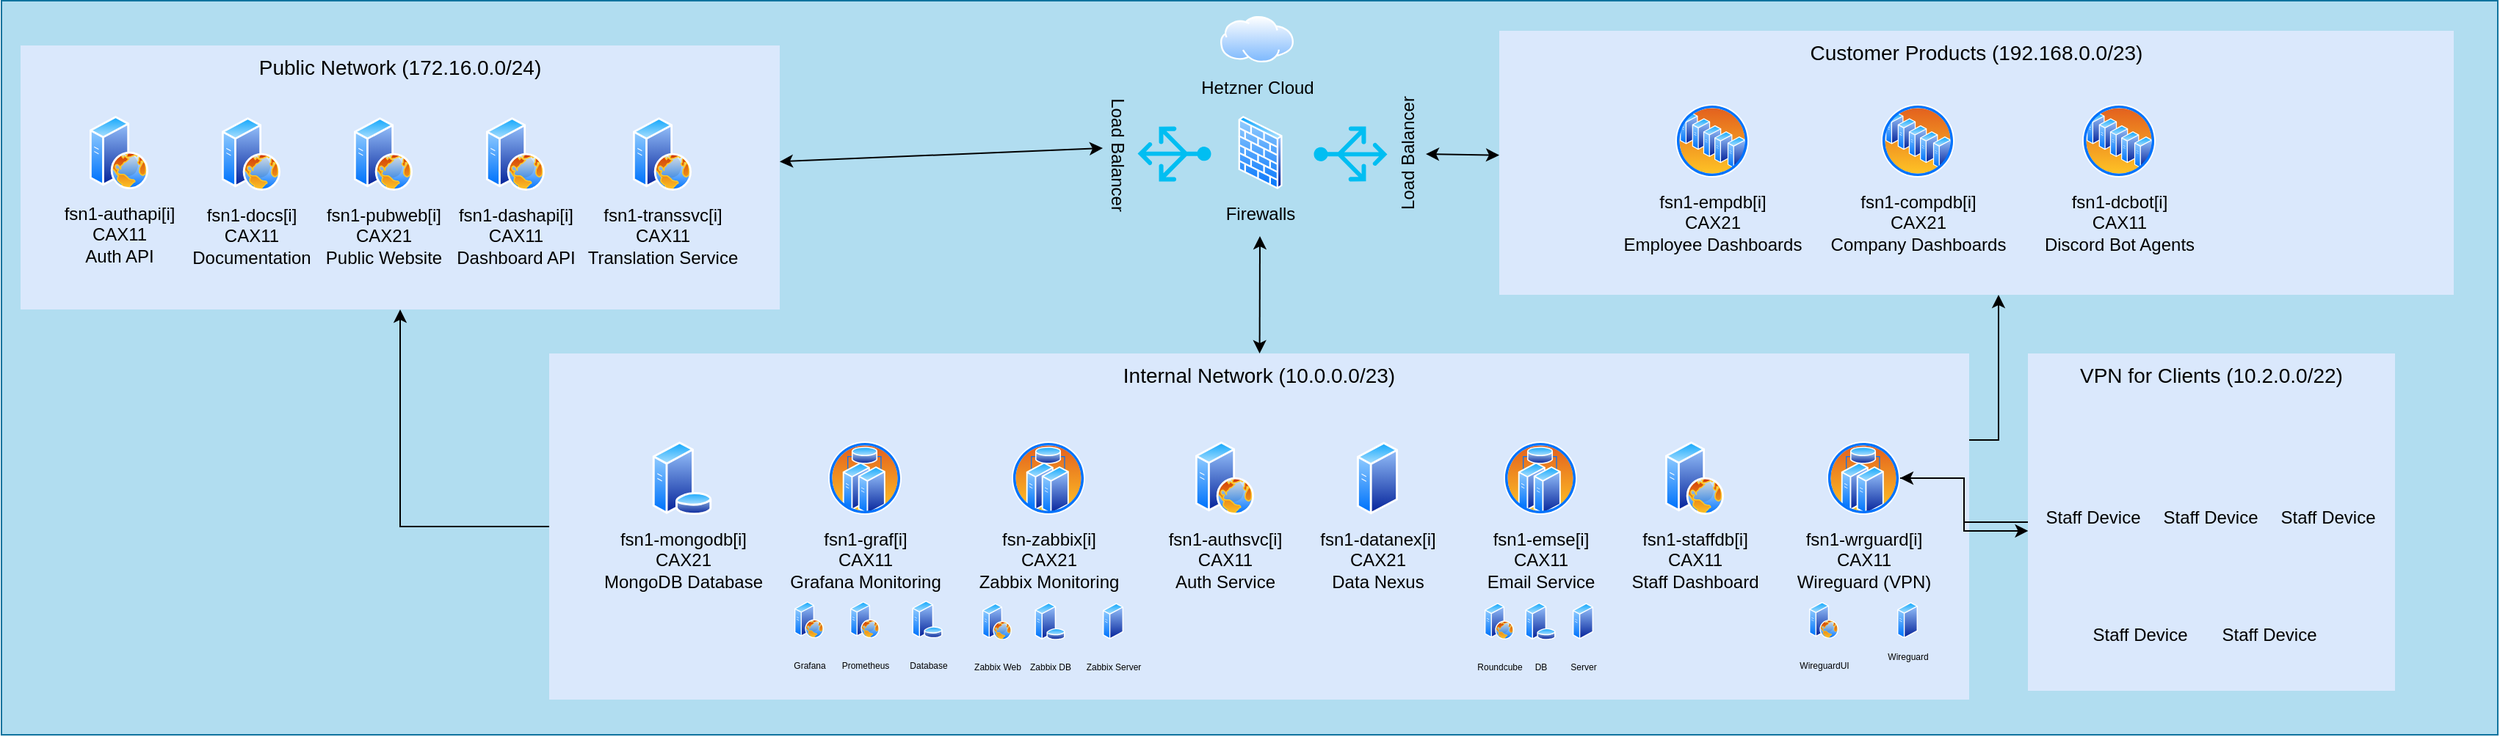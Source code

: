 <mxfile version="21.1.8" type="github">
  <diagram name="Page-1" id="197159a0-c6a4-9194-75a8-e4174976684c">
    <mxGraphModel dx="3222" dy="1562" grid="1" gridSize="10" guides="1" tooltips="1" connect="1" arrows="1" fold="1" page="1" pageScale="1.5" pageWidth="1169" pageHeight="826" background="none" math="0" shadow="0">
      <root>
        <mxCell id="0" style=";html=1;" />
        <mxCell id="1" style=";html=1;" parent="0" />
        <mxCell id="wr1fqfm169Wr6IHJtYNI-1" value="" style="whiteSpace=wrap;html=1;fillColor=#b1ddf0;fontSize=14;strokeColor=#10739e;verticalAlign=top;" vertex="1" parent="1">
          <mxGeometry x="20" y="89.5" width="1700" height="500.5" as="geometry" />
        </mxCell>
        <mxCell id="1257a543d1cacc4b-44" value="Customer Products (192.168.0.0/23)" style="whiteSpace=wrap;html=1;fillColor=#dae8fc;fontSize=14;strokeColor=none;verticalAlign=top;" parent="1" vertex="1">
          <mxGeometry x="1040" y="110" width="650" height="180" as="geometry" />
        </mxCell>
        <mxCell id="wr1fqfm169Wr6IHJtYNI-54" style="edgeStyle=orthogonalEdgeStyle;rounded=0;orthogonalLoop=1;jettySize=auto;html=1;exitX=0;exitY=0.5;exitDx=0;exitDy=0;" edge="1" parent="1" source="1257a543d1cacc4b-43" target="wr1fqfm169Wr6IHJtYNI-12">
          <mxGeometry relative="1" as="geometry" />
        </mxCell>
        <mxCell id="wr1fqfm169Wr6IHJtYNI-57" style="edgeStyle=orthogonalEdgeStyle;rounded=0;orthogonalLoop=1;jettySize=auto;html=1;exitX=1;exitY=0.25;exitDx=0;exitDy=0;" edge="1" parent="1" source="1257a543d1cacc4b-43" target="1257a543d1cacc4b-44">
          <mxGeometry relative="1" as="geometry">
            <Array as="points">
              <mxPoint x="1380" y="389" />
            </Array>
          </mxGeometry>
        </mxCell>
        <mxCell id="1257a543d1cacc4b-43" value="Internal Network (10.0.0.0/23)" style="whiteSpace=wrap;html=1;fillColor=#dae8fc;fontSize=14;strokeColor=none;verticalAlign=top;" parent="1" vertex="1">
          <mxGeometry x="393" y="330" width="967" height="236" as="geometry" />
        </mxCell>
        <mxCell id="wr1fqfm169Wr6IHJtYNI-2" value="&lt;div&gt;&lt;span style=&quot;&quot;&gt;fsn1-mongodb[i]&lt;/span&gt;&lt;/div&gt;&lt;div&gt;&lt;span style=&quot;&quot;&gt;CAX21&lt;/span&gt;&lt;/div&gt;&lt;div&gt;&lt;span style=&quot;&quot;&gt;MongoDB Database&lt;br&gt;&lt;/span&gt;&lt;/div&gt;" style="image;aspect=fixed;perimeter=ellipsePerimeter;html=1;align=center;shadow=0;dashed=0;spacingTop=3;image=img/lib/active_directory/database_server.svg;labelBackgroundColor=#DAE8FC;" vertex="1" parent="1">
          <mxGeometry x="463" y="390" width="41" height="50" as="geometry" />
        </mxCell>
        <mxCell id="wr1fqfm169Wr6IHJtYNI-3" value="&lt;div&gt;&lt;span style=&quot;&quot;&gt;fsn1-graf[i]&lt;/span&gt;&lt;/div&gt;&lt;div&gt;&lt;span style=&quot;&quot;&gt;CAX11&lt;/span&gt;&lt;/div&gt;&lt;div&gt;&lt;span style=&quot;&quot;&gt;Grafana Monitoring&lt;br&gt;&lt;/span&gt;&lt;/div&gt;" style="image;aspect=fixed;perimeter=ellipsePerimeter;html=1;align=center;shadow=0;dashed=0;spacingTop=3;image=img/lib/active_directory/cluster_server.svg;labelBackgroundColor=#DAE8FC;verticalAlign=top;horizontal=1;" vertex="1" parent="1">
          <mxGeometry x="583" y="390" width="50" height="50" as="geometry" />
        </mxCell>
        <mxCell id="wr1fqfm169Wr6IHJtYNI-4" value="&lt;div&gt;&lt;span style=&quot;&quot;&gt;fsn-zabbix[i]&lt;/span&gt;&lt;/div&gt;&lt;div&gt;&lt;span style=&quot;&quot;&gt;CAX21&lt;/span&gt;&lt;/div&gt;&lt;div&gt;&lt;span style=&quot;&quot;&gt;Zabbix Monitoring&lt;br&gt;&lt;/span&gt;&lt;/div&gt;" style="image;aspect=fixed;perimeter=ellipsePerimeter;html=1;align=center;shadow=0;dashed=0;spacingTop=3;image=img/lib/active_directory/cluster_server.svg;labelBackgroundColor=#DAE8FC;" vertex="1" parent="1">
          <mxGeometry x="708" y="390" width="50" height="50" as="geometry" />
        </mxCell>
        <mxCell id="wr1fqfm169Wr6IHJtYNI-5" value="&lt;div&gt;&lt;span style=&quot;&quot;&gt;fsn1-authsvc[i]&lt;/span&gt;&lt;/div&gt;&lt;div&gt;&lt;span style=&quot;&quot;&gt;CAX11&lt;/span&gt;&lt;/div&gt;&lt;div&gt;&lt;span style=&quot;&quot;&gt;Auth Service&lt;br&gt;&lt;/span&gt;&lt;/div&gt;" style="image;aspect=fixed;perimeter=ellipsePerimeter;html=1;align=center;shadow=0;dashed=0;spacingTop=3;image=img/lib/active_directory/web_server.svg;labelBackgroundColor=#DAE8FC;" vertex="1" parent="1">
          <mxGeometry x="833" y="390" width="40" height="50" as="geometry" />
        </mxCell>
        <mxCell id="wr1fqfm169Wr6IHJtYNI-8" value="&lt;div&gt;&lt;span style=&quot;&quot;&gt;fsn1-datanex[i]&lt;/span&gt;&lt;/div&gt;&lt;div&gt;&lt;span style=&quot;&quot;&gt;CAX21&lt;/span&gt;&lt;/div&gt;&lt;div&gt;&lt;span style=&quot;&quot;&gt;Data Nexus&lt;br&gt;&lt;/span&gt;&lt;/div&gt;" style="image;aspect=fixed;perimeter=ellipsePerimeter;html=1;align=center;shadow=0;dashed=0;spacingTop=3;image=img/lib/active_directory/generic_server.svg;labelBackgroundColor=#DAE8FC;" vertex="1" parent="1">
          <mxGeometry x="943" y="390" width="28.0" height="50" as="geometry" />
        </mxCell>
        <mxCell id="wr1fqfm169Wr6IHJtYNI-9" value="&lt;div&gt;&lt;span style=&quot;&quot;&gt;fsn1-emse[i]&lt;/span&gt;&lt;/div&gt;&lt;div&gt;&lt;span style=&quot;&quot;&gt;CAX11&lt;/span&gt;&lt;/div&gt;&lt;div&gt;&lt;span style=&quot;&quot;&gt;Email Service&lt;br&gt;&lt;/span&gt;&lt;/div&gt;" style="image;aspect=fixed;perimeter=ellipsePerimeter;html=1;align=center;shadow=0;dashed=0;spacingTop=3;image=img/lib/active_directory/cluster_server.svg;labelBackgroundColor=#DAE8FC;" vertex="1" parent="1">
          <mxGeometry x="1043" y="390" width="50" height="50" as="geometry" />
        </mxCell>
        <mxCell id="wr1fqfm169Wr6IHJtYNI-10" value="&lt;div&gt;&lt;span style=&quot;&quot;&gt;fsn1-staffdb[i]&lt;/span&gt;&lt;/div&gt;&lt;div&gt;&lt;span style=&quot;&quot;&gt;CAX11&lt;/span&gt;&lt;/div&gt;&lt;div&gt;&lt;span style=&quot;&quot;&gt;Staff Dashboard&lt;br&gt;&lt;/span&gt;&lt;/div&gt;" style="image;aspect=fixed;perimeter=ellipsePerimeter;html=1;align=center;shadow=0;dashed=0;spacingTop=3;image=img/lib/active_directory/web_server.svg;labelBackgroundColor=#DAE8FC;" vertex="1" parent="1">
          <mxGeometry x="1153" y="390" width="40" height="50" as="geometry" />
        </mxCell>
        <mxCell id="wr1fqfm169Wr6IHJtYNI-55" style="edgeStyle=orthogonalEdgeStyle;rounded=0;orthogonalLoop=1;jettySize=auto;html=1;exitX=1;exitY=0.5;exitDx=0;exitDy=0;entryX=0.001;entryY=0.526;entryDx=0;entryDy=0;entryPerimeter=0;" edge="1" parent="1" source="wr1fqfm169Wr6IHJtYNI-11" target="wr1fqfm169Wr6IHJtYNI-13">
          <mxGeometry relative="1" as="geometry" />
        </mxCell>
        <mxCell id="wr1fqfm169Wr6IHJtYNI-11" value="&lt;div&gt;&lt;span style=&quot;&quot;&gt;fsn1-wrguard[i]&lt;/span&gt;&lt;/div&gt;&lt;div&gt;&lt;span style=&quot;&quot;&gt;CAX11&lt;/span&gt;&lt;/div&gt;&lt;div&gt;&lt;span style=&quot;&quot;&gt;Wireguard (VPN)&lt;br&gt;&lt;/span&gt;&lt;/div&gt;" style="image;aspect=fixed;perimeter=ellipsePerimeter;html=1;align=center;shadow=0;dashed=0;spacingTop=3;image=img/lib/active_directory/cluster_server.svg;labelBackgroundColor=#DAE8FC;" vertex="1" parent="1">
          <mxGeometry x="1263" y="390" width="50" height="50" as="geometry" />
        </mxCell>
        <mxCell id="wr1fqfm169Wr6IHJtYNI-12" value="Public Network (172.16.0.0/24)" style="whiteSpace=wrap;html=1;fillColor=#dae8fc;fontSize=14;strokeColor=none;verticalAlign=top;" vertex="1" parent="1">
          <mxGeometry x="33" y="120" width="517" height="180" as="geometry" />
        </mxCell>
        <mxCell id="wr1fqfm169Wr6IHJtYNI-56" style="edgeStyle=orthogonalEdgeStyle;rounded=0;orthogonalLoop=1;jettySize=auto;html=1;exitX=0;exitY=0.5;exitDx=0;exitDy=0;" edge="1" parent="1" source="wr1fqfm169Wr6IHJtYNI-13" target="wr1fqfm169Wr6IHJtYNI-11">
          <mxGeometry relative="1" as="geometry" />
        </mxCell>
        <mxCell id="wr1fqfm169Wr6IHJtYNI-13" value="VPN for Clients (10.2.0.0/22)" style="whiteSpace=wrap;html=1;fillColor=#dae8fc;fontSize=14;strokeColor=none;verticalAlign=top;" vertex="1" parent="1">
          <mxGeometry x="1400" y="330" width="250" height="230" as="geometry" />
        </mxCell>
        <mxCell id="wr1fqfm169Wr6IHJtYNI-14" value="&lt;div&gt;&lt;span style=&quot;&quot;&gt;fsn1-dcbot[i]&lt;/span&gt;&lt;/div&gt;&lt;div&gt;&lt;span style=&quot;&quot;&gt;CAX11&lt;/span&gt;&lt;/div&gt;&lt;div&gt;&lt;span style=&quot;&quot;&gt;Discord Bot Agents&lt;br&gt;&lt;/span&gt;&lt;/div&gt;" style="image;aspect=fixed;perimeter=ellipsePerimeter;html=1;align=center;shadow=0;dashed=0;spacingTop=3;image=img/lib/active_directory/server_farm.svg;labelBackgroundColor=#DAE8FC;" vertex="1" parent="1">
          <mxGeometry x="1437" y="160" width="50" height="50" as="geometry" />
        </mxCell>
        <mxCell id="wr1fqfm169Wr6IHJtYNI-15" value="&lt;div&gt;&lt;span style=&quot;&quot;&gt;fsn1-compdb[i]&lt;/span&gt;&lt;/div&gt;&lt;div&gt;&lt;span style=&quot;&quot;&gt;CAX21&lt;/span&gt;&lt;/div&gt;&lt;div&gt;&lt;span style=&quot;&quot;&gt;Company Dashboards&lt;br&gt;&lt;/span&gt;&lt;/div&gt;" style="image;aspect=fixed;perimeter=ellipsePerimeter;html=1;align=center;shadow=0;dashed=0;spacingTop=3;image=img/lib/active_directory/server_farm.svg;labelBackgroundColor=#DAE8FC;" vertex="1" parent="1">
          <mxGeometry x="1300" y="160" width="50" height="50" as="geometry" />
        </mxCell>
        <mxCell id="wr1fqfm169Wr6IHJtYNI-16" value="&lt;div&gt;&lt;span style=&quot;&quot;&gt;fsn1-empdb[i]&lt;/span&gt;&lt;/div&gt;&lt;div&gt;&lt;span style=&quot;&quot;&gt;CAX21&lt;/span&gt;&lt;/div&gt;&lt;div&gt;&lt;span style=&quot;&quot;&gt;Employee Dashboards&lt;br&gt;&lt;/span&gt;&lt;/div&gt;" style="image;aspect=fixed;perimeter=ellipsePerimeter;html=1;align=center;shadow=0;dashed=0;spacingTop=3;image=img/lib/active_directory/server_farm.svg;labelBackgroundColor=#DAE8FC;" vertex="1" parent="1">
          <mxGeometry x="1160" y="160" width="50" height="50" as="geometry" />
        </mxCell>
        <mxCell id="wr1fqfm169Wr6IHJtYNI-18" value="&lt;span style=&quot;&quot;&gt;Staff Device&lt;/span&gt;" style="shape=image;html=1;verticalAlign=top;verticalLabelPosition=bottom;labelBackgroundColor=#DAE8FC;imageAspect=0;aspect=fixed;image=https://cdn0.iconfinder.com/data/icons/devices-42/512/Laptop-128.png;fontColor=#000000;" vertex="1" parent="1">
          <mxGeometry x="1420" y="380" width="48" height="48" as="geometry" />
        </mxCell>
        <mxCell id="wr1fqfm169Wr6IHJtYNI-19" value="&lt;span style=&quot;&quot;&gt;Staff Device&lt;/span&gt;" style="shape=image;html=1;verticalAlign=top;verticalLabelPosition=bottom;labelBackgroundColor=#DAE8FC;imageAspect=0;aspect=fixed;image=https://cdn0.iconfinder.com/data/icons/devices-42/512/Laptop-128.png;fontColor=#000000;" vertex="1" parent="1">
          <mxGeometry x="1500" y="380" width="48" height="48" as="geometry" />
        </mxCell>
        <mxCell id="wr1fqfm169Wr6IHJtYNI-20" value="&lt;span style=&quot;&quot;&gt;Staff Device&lt;/span&gt;" style="shape=image;html=1;verticalAlign=top;verticalLabelPosition=bottom;labelBackgroundColor=#DAE8FC;imageAspect=0;aspect=fixed;image=https://cdn0.iconfinder.com/data/icons/devices-42/512/Laptop-128.png;fontColor=#000000;" vertex="1" parent="1">
          <mxGeometry x="1580" y="380" width="48" height="48" as="geometry" />
        </mxCell>
        <mxCell id="wr1fqfm169Wr6IHJtYNI-22" value="&lt;div&gt;&lt;span style=&quot;&quot;&gt;fsn1-authapi[i]&lt;/span&gt;&lt;/div&gt;&lt;div&gt;&lt;span style=&quot;&quot;&gt;CAX11&lt;/span&gt;&lt;/div&gt;&lt;div&gt;&lt;span style=&quot;&quot;&gt;Auth API&lt;br&gt;&lt;/span&gt;&lt;/div&gt;" style="image;aspect=fixed;perimeter=ellipsePerimeter;html=1;align=center;shadow=0;dashed=0;spacingTop=3;image=img/lib/active_directory/web_server.svg;labelBackgroundColor=#DAE8FC;" vertex="1" parent="1">
          <mxGeometry x="80" y="168" width="40" height="50" as="geometry" />
        </mxCell>
        <mxCell id="wr1fqfm169Wr6IHJtYNI-23" value="&lt;div&gt;&lt;span style=&quot;&quot;&gt;fsn1-dashapi[i]&lt;/span&gt;&lt;/div&gt;&lt;div&gt;&lt;span style=&quot;&quot;&gt;CAX11&lt;/span&gt;&lt;/div&gt;&lt;div&gt;&lt;span style=&quot;&quot;&gt;Dashboard API&lt;br&gt;&lt;/span&gt;&lt;/div&gt;" style="image;aspect=fixed;perimeter=ellipsePerimeter;html=1;align=center;shadow=0;dashed=0;spacingTop=3;image=img/lib/active_directory/web_server.svg;labelBackgroundColor=#DAE8FC;" vertex="1" parent="1">
          <mxGeometry x="350" y="169" width="40" height="50" as="geometry" />
        </mxCell>
        <mxCell id="wr1fqfm169Wr6IHJtYNI-24" value="&lt;div&gt;&lt;span style=&quot;&quot;&gt;fsn1-transsvc[i]&lt;/span&gt;&lt;/div&gt;&lt;div&gt;&lt;span style=&quot;&quot;&gt;CAX11&lt;/span&gt;&lt;/div&gt;&lt;div&gt;&lt;span style=&quot;&quot;&gt;Translation Service&lt;br&gt;&lt;/span&gt;&lt;/div&gt;" style="image;aspect=fixed;perimeter=ellipsePerimeter;html=1;align=center;shadow=0;dashed=0;spacingTop=3;image=img/lib/active_directory/web_server.svg;labelBackgroundColor=#DAE8FC;" vertex="1" parent="1">
          <mxGeometry x="450" y="169" width="40" height="50" as="geometry" />
        </mxCell>
        <mxCell id="wr1fqfm169Wr6IHJtYNI-25" value="&lt;div&gt;&lt;span style=&quot;&quot;&gt;fsn1-pubweb[i]&lt;/span&gt;&lt;/div&gt;&lt;div&gt;&lt;span style=&quot;&quot;&gt;CAX21&lt;/span&gt;&lt;/div&gt;&lt;div&gt;&lt;span style=&quot;&quot;&gt;Public Website&lt;br&gt;&lt;/span&gt;&lt;/div&gt;" style="image;aspect=fixed;perimeter=ellipsePerimeter;html=1;align=center;shadow=0;dashed=0;spacingTop=3;image=img/lib/active_directory/web_server.svg;labelBackgroundColor=#DAE8FC;" vertex="1" parent="1">
          <mxGeometry x="260" y="169" width="40" height="50" as="geometry" />
        </mxCell>
        <mxCell id="wr1fqfm169Wr6IHJtYNI-26" value="&lt;div&gt;&lt;span style=&quot;&quot;&gt;fsn1-docs[i]&lt;/span&gt;&lt;/div&gt;&lt;div&gt;&lt;span style=&quot;&quot;&gt;CAX11&lt;/span&gt;&lt;/div&gt;&lt;div&gt;&lt;span style=&quot;&quot;&gt;Documentation&lt;br&gt;&lt;/span&gt;&lt;/div&gt;" style="image;aspect=fixed;perimeter=ellipsePerimeter;html=1;align=center;shadow=0;dashed=0;spacingTop=3;image=img/lib/active_directory/web_server.svg;labelBackgroundColor=#DAE8FC;" vertex="1" parent="1">
          <mxGeometry x="170" y="169" width="40" height="50" as="geometry" />
        </mxCell>
        <mxCell id="wr1fqfm169Wr6IHJtYNI-27" value="&lt;span style=&quot;&quot;&gt;Firewalls&lt;/span&gt;" style="image;aspect=fixed;perimeter=ellipsePerimeter;html=1;align=center;shadow=0;dashed=0;spacingTop=3;image=img/lib/active_directory/firewall.svg;labelBackgroundColor=#B1DDF0;" vertex="1" parent="1">
          <mxGeometry x="862" y="168" width="30.5" height="50" as="geometry" />
        </mxCell>
        <mxCell id="wr1fqfm169Wr6IHJtYNI-28" value="Load Balancer" style="verticalLabelPosition=bottom;html=1;verticalAlign=top;align=center;strokeColor=none;fillColor=#00BEF2;shape=mxgraph.azure.load_balancer_generic;pointerEvents=1;rotation=-90;" vertex="1" parent="1">
          <mxGeometry x="920" y="169" width="37.5" height="50" as="geometry" />
        </mxCell>
        <mxCell id="wr1fqfm169Wr6IHJtYNI-29" value="Load Balancer" style="verticalLabelPosition=bottom;html=1;verticalAlign=top;align=center;strokeColor=none;fillColor=#00BEF2;shape=mxgraph.azure.load_balancer_generic;pointerEvents=1;rotation=90;" vertex="1" parent="1">
          <mxGeometry x="800" y="169" width="37.5" height="50" as="geometry" />
        </mxCell>
        <mxCell id="wr1fqfm169Wr6IHJtYNI-31" value="&lt;span style=&quot;&quot;&gt;Staff Device&lt;/span&gt;" style="shape=image;html=1;verticalAlign=top;verticalLabelPosition=bottom;labelBackgroundColor=#DAE8FC;imageAspect=0;aspect=fixed;image=https://cdn0.iconfinder.com/data/icons/devices-42/512/Laptop-128.png;fontColor=#000000;" vertex="1" parent="1">
          <mxGeometry x="1452" y="460" width="48" height="48" as="geometry" />
        </mxCell>
        <mxCell id="wr1fqfm169Wr6IHJtYNI-32" value="&lt;span style=&quot;&quot;&gt;Staff Device&lt;/span&gt;" style="shape=image;html=1;verticalAlign=top;verticalLabelPosition=bottom;labelBackgroundColor=#DAE8FC;imageAspect=0;aspect=fixed;image=https://cdn0.iconfinder.com/data/icons/devices-42/512/Laptop-128.png;fontColor=#000000;" vertex="1" parent="1">
          <mxGeometry x="1540" y="460" width="48" height="48" as="geometry" />
        </mxCell>
        <mxCell id="wr1fqfm169Wr6IHJtYNI-37" value="" style="endArrow=classic;startArrow=classic;html=1;rounded=0;" edge="1" parent="1" source="1257a543d1cacc4b-43">
          <mxGeometry width="50" height="50" relative="1" as="geometry">
            <mxPoint x="862" y="310" as="sourcePoint" />
            <mxPoint x="877" y="250" as="targetPoint" />
          </mxGeometry>
        </mxCell>
        <mxCell id="wr1fqfm169Wr6IHJtYNI-38" value="" style="endArrow=classic;startArrow=classic;html=1;rounded=0;" edge="1" parent="1" target="1257a543d1cacc4b-44">
          <mxGeometry width="50" height="50" relative="1" as="geometry">
            <mxPoint x="990" y="194" as="sourcePoint" />
            <mxPoint x="1030" y="150" as="targetPoint" />
          </mxGeometry>
        </mxCell>
        <mxCell id="wr1fqfm169Wr6IHJtYNI-39" value="" style="endArrow=classic;startArrow=classic;html=1;rounded=0;" edge="1" parent="1" source="wr1fqfm169Wr6IHJtYNI-12">
          <mxGeometry width="50" height="50" relative="1" as="geometry">
            <mxPoint x="750" y="240" as="sourcePoint" />
            <mxPoint x="770" y="190" as="targetPoint" />
          </mxGeometry>
        </mxCell>
        <mxCell id="wr1fqfm169Wr6IHJtYNI-41" value="&lt;font style=&quot;font-size: 6px;&quot;&gt;DB&lt;/font&gt;" style="image;aspect=fixed;perimeter=ellipsePerimeter;html=1;align=center;shadow=0;dashed=0;spacingTop=3;image=img/lib/active_directory/database_server.svg;labelBackgroundColor=#DAE8FC;" vertex="1" parent="1">
          <mxGeometry x="1057.5" y="499.7" width="21" height="25.61" as="geometry" />
        </mxCell>
        <mxCell id="wr1fqfm169Wr6IHJtYNI-43" value="&lt;font style=&quot;font-size: 6px;&quot;&gt;Roundcube&lt;/font&gt;" style="image;aspect=fixed;perimeter=ellipsePerimeter;html=1;align=center;shadow=0;dashed=0;spacingTop=3;image=img/lib/active_directory/web_server.svg;labelBackgroundColor=#DAE8FC;" vertex="1" parent="1">
          <mxGeometry x="1030" y="500" width="20" height="25" as="geometry" />
        </mxCell>
        <mxCell id="wr1fqfm169Wr6IHJtYNI-44" value="&lt;font style=&quot;font-size: 6px;&quot;&gt;Server&lt;/font&gt;" style="image;aspect=fixed;perimeter=ellipsePerimeter;html=1;align=center;shadow=0;dashed=0;spacingTop=3;image=img/lib/active_directory/generic_server.svg;labelBackgroundColor=#DAE8FC;" vertex="1" parent="1">
          <mxGeometry x="1090" y="500" width="14" height="25" as="geometry" />
        </mxCell>
        <mxCell id="wr1fqfm169Wr6IHJtYNI-45" value="&lt;font style=&quot;font-size: 6px;&quot;&gt;WireguardUI&lt;/font&gt;" style="image;aspect=fixed;perimeter=ellipsePerimeter;html=1;align=center;shadow=0;dashed=0;spacingTop=3;image=img/lib/active_directory/web_server.svg;labelBackgroundColor=#DAE8FC;" vertex="1" parent="1">
          <mxGeometry x="1251" y="499.39" width="20" height="25" as="geometry" />
        </mxCell>
        <mxCell id="wr1fqfm169Wr6IHJtYNI-46" value="&lt;font style=&quot;font-size: 6px;&quot;&gt;Wireguard&lt;/font&gt;" style="image;aspect=fixed;perimeter=ellipsePerimeter;html=1;align=center;shadow=0;dashed=0;spacingTop=3;image=img/lib/active_directory/generic_server.svg;fontSize=5;labelBackgroundColor=#DAE8FC;" vertex="1" parent="1">
          <mxGeometry x="1311" y="499.39" width="14" height="25" as="geometry" />
        </mxCell>
        <mxCell id="wr1fqfm169Wr6IHJtYNI-47" value="&lt;font style=&quot;font-size: 6px;&quot;&gt;Zabbix DB&lt;br&gt;&lt;/font&gt;" style="image;aspect=fixed;perimeter=ellipsePerimeter;html=1;align=center;shadow=0;dashed=0;spacingTop=3;image=img/lib/active_directory/database_server.svg;labelBackgroundColor=#DAE8FC;" vertex="1" parent="1">
          <mxGeometry x="723.5" y="499.7" width="21" height="25.61" as="geometry" />
        </mxCell>
        <mxCell id="wr1fqfm169Wr6IHJtYNI-48" value="&lt;font style=&quot;font-size: 6px;&quot;&gt;Zabbix Web&lt;br&gt;&lt;/font&gt;" style="image;aspect=fixed;perimeter=ellipsePerimeter;html=1;align=center;shadow=0;dashed=0;spacingTop=3;image=img/lib/active_directory/web_server.svg;labelBackgroundColor=#DAE8FC;" vertex="1" parent="1">
          <mxGeometry x="688" y="500.31" width="20" height="25" as="geometry" />
        </mxCell>
        <mxCell id="wr1fqfm169Wr6IHJtYNI-49" value="&lt;font style=&quot;font-size: 6px;&quot;&gt;Zabbix Server&lt;br&gt;&lt;/font&gt;" style="image;aspect=fixed;perimeter=ellipsePerimeter;html=1;align=center;shadow=0;dashed=0;spacingTop=3;image=img/lib/active_directory/generic_server.svg;labelBackgroundColor=#DAE8FC;" vertex="1" parent="1">
          <mxGeometry x="770" y="500" width="14" height="25" as="geometry" />
        </mxCell>
        <mxCell id="wr1fqfm169Wr6IHJtYNI-50" value="&lt;font style=&quot;font-size: 6px;&quot;&gt;Database&lt;/font&gt;" style="image;aspect=fixed;perimeter=ellipsePerimeter;html=1;align=center;shadow=0;dashed=0;spacingTop=3;image=img/lib/active_directory/database_server.svg;labelBackgroundColor=#DAE8FC;" vertex="1" parent="1">
          <mxGeometry x="640" y="498.47" width="21" height="25.61" as="geometry" />
        </mxCell>
        <mxCell id="wr1fqfm169Wr6IHJtYNI-51" value="&lt;font style=&quot;font-size: 6px;&quot;&gt;Prometheus&lt;/font&gt;" style="image;aspect=fixed;perimeter=ellipsePerimeter;html=1;align=center;shadow=0;dashed=0;spacingTop=3;image=img/lib/active_directory/web_server.svg;labelBackgroundColor=#DAE8FC;" vertex="1" parent="1">
          <mxGeometry x="598" y="499.08" width="20" height="25" as="geometry" />
        </mxCell>
        <mxCell id="wr1fqfm169Wr6IHJtYNI-52" value="&lt;font style=&quot;font-size: 6px;&quot;&gt;Grafana&lt;/font&gt;" style="image;aspect=fixed;perimeter=ellipsePerimeter;html=1;align=center;shadow=0;dashed=0;spacingTop=3;image=img/lib/active_directory/web_server.svg;labelBackgroundColor=#DAE8FC;" vertex="1" parent="1">
          <mxGeometry x="560" y="499.09" width="20" height="25" as="geometry" />
        </mxCell>
        <mxCell id="wr1fqfm169Wr6IHJtYNI-75" value="&lt;span style=&quot;&quot;&gt;Hetzner Cloud&lt;br&gt;&lt;/span&gt;" style="image;aspect=fixed;perimeter=ellipsePerimeter;html=1;align=center;shadow=0;dashed=0;spacingTop=3;image=img/lib/active_directory/internet_cloud.svg;direction=east;labelBackgroundColor=#B1DDF0;" vertex="1" parent="1">
          <mxGeometry x="850" y="100" width="50" height="31.5" as="geometry" />
        </mxCell>
      </root>
    </mxGraphModel>
  </diagram>
</mxfile>
